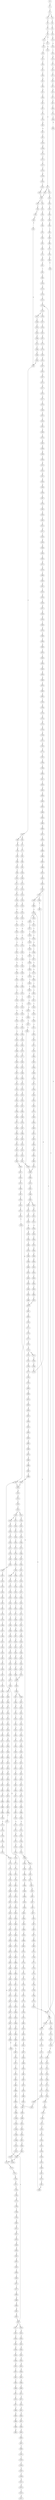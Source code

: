 strict digraph  {
	S0 -> S1 [ label = G ];
	S1 -> S2 [ label = C ];
	S2 -> S3 [ label = G ];
	S2 -> S4 [ label = T ];
	S3 -> S5 [ label = T ];
	S4 -> S6 [ label = T ];
	S5 -> S7 [ label = C ];
	S6 -> S8 [ label = C ];
	S7 -> S9 [ label = G ];
	S8 -> S10 [ label = G ];
	S9 -> S11 [ label = A ];
	S9 -> S12 [ label = T ];
	S10 -> S13 [ label = A ];
	S11 -> S14 [ label = A ];
	S12 -> S15 [ label = G ];
	S13 -> S16 [ label = A ];
	S14 -> S17 [ label = C ];
	S15 -> S18 [ label = C ];
	S16 -> S19 [ label = C ];
	S17 -> S20 [ label = C ];
	S17 -> S21 [ label = A ];
	S18 -> S22 [ label = A ];
	S19 -> S23 [ label = A ];
	S20 -> S24 [ label = T ];
	S21 -> S25 [ label = C ];
	S22 -> S26 [ label = T ];
	S23 -> S27 [ label = C ];
	S24 -> S28 [ label = T ];
	S24 -> S29 [ label = G ];
	S25 -> S30 [ label = C ];
	S26 -> S31 [ label = C ];
	S27 -> S32 [ label = G ];
	S28 -> S33 [ label = C ];
	S29 -> S34 [ label = T ];
	S30 -> S35 [ label = C ];
	S31 -> S36 [ label = C ];
	S32 -> S37 [ label = C ];
	S33 -> S38 [ label = G ];
	S34 -> S39 [ label = C ];
	S35 -> S40 [ label = G ];
	S36 -> S41 [ label = G ];
	S37 -> S42 [ label = G ];
	S38 -> S43 [ label = T ];
	S39 -> S44 [ label = G ];
	S40 -> S45 [ label = T ];
	S41 -> S46 [ label = C ];
	S42 -> S47 [ label = C ];
	S43 -> S48 [ label = A ];
	S44 -> S49 [ label = C ];
	S45 -> S50 [ label = A ];
	S46 -> S51 [ label = A ];
	S47 -> S52 [ label = A ];
	S48 -> S53 [ label = C ];
	S49 -> S54 [ label = G ];
	S50 -> S55 [ label = C ];
	S51 -> S56 [ label = C ];
	S52 -> S57 [ label = C ];
	S53 -> S58 [ label = T ];
	S54 -> S59 [ label = C ];
	S55 -> S60 [ label = G ];
	S56 -> S61 [ label = G ];
	S57 -> S62 [ label = G ];
	S58 -> S63 [ label = T ];
	S59 -> S64 [ label = G ];
	S59 -> S65 [ label = A ];
	S60 -> S66 [ label = T ];
	S61 -> S67 [ label = T ];
	S62 -> S68 [ label = T ];
	S63 -> S69 [ label = C ];
	S64 -> S70 [ label = A ];
	S65 -> S71 [ label = A ];
	S66 -> S72 [ label = C ];
	S67 -> S73 [ label = C ];
	S68 -> S74 [ label = C ];
	S69 -> S75 [ label = A ];
	S70 -> S76 [ label = G ];
	S71 -> S77 [ label = C ];
	S72 -> S78 [ label = C ];
	S73 -> S79 [ label = G ];
	S74 -> S80 [ label = C ];
	S75 -> S81 [ label = A ];
	S76 -> S82 [ label = C ];
	S77 -> S83 [ label = C ];
	S78 -> S84 [ label = A ];
	S79 -> S85 [ label = A ];
	S80 -> S86 [ label = A ];
	S81 -> S87 [ label = G ];
	S82 -> S88 [ label = A ];
	S83 -> S89 [ label = C ];
	S84 -> S90 [ label = G ];
	S85 -> S91 [ label = G ];
	S86 -> S92 [ label = G ];
	S87 -> S93 [ label = C ];
	S88 -> S94 [ label = G ];
	S89 -> S95 [ label = G ];
	S90 -> S96 [ label = C ];
	S91 -> S97 [ label = C ];
	S92 -> S96 [ label = C ];
	S93 -> S98 [ label = G ];
	S94 -> S99 [ label = T ];
	S95 -> S100 [ label = T ];
	S96 -> S101 [ label = T ];
	S96 -> S102 [ label = G ];
	S97 -> S103 [ label = G ];
	S98 -> S104 [ label = A ];
	S99 -> S105 [ label = G ];
	S100 -> S106 [ label = A ];
	S101 -> S107 [ label = T ];
	S102 -> S108 [ label = A ];
	S103 -> S109 [ label = A ];
	S104 -> S110 [ label = G ];
	S105 -> S111 [ label = C ];
	S106 -> S112 [ label = C ];
	S107 -> S113 [ label = C ];
	S108 -> S114 [ label = G ];
	S109 -> S115 [ label = G ];
	S110 -> S116 [ label = T ];
	S111 -> S117 [ label = A ];
	S112 -> S118 [ label = A ];
	S113 -> S119 [ label = A ];
	S114 -> S120 [ label = T ];
	S115 -> S121 [ label = T ];
	S116 -> S122 [ label = C ];
	S117 -> S123 [ label = A ];
	S118 -> S124 [ label = G ];
	S119 -> S125 [ label = C ];
	S120 -> S126 [ label = C ];
	S121 -> S127 [ label = C ];
	S122 -> S128 [ label = C ];
	S123 -> S129 [ label = C ];
	S124 -> S130 [ label = C ];
	S125 -> S131 [ label = G ];
	S126 -> S128 [ label = C ];
	S126 -> S132 [ label = T ];
	S127 -> S133 [ label = G ];
	S128 -> S134 [ label = C ];
	S129 -> S135 [ label = A ];
	S130 -> S136 [ label = A ];
	S131 -> S137 [ label = C ];
	S132 -> S138 [ label = C ];
	S133 -> S139 [ label = A ];
	S134 -> S140 [ label = T ];
	S134 -> S141 [ label = G ];
	S135 -> S142 [ label = G ];
	S136 -> S143 [ label = G ];
	S137 -> S144 [ label = C ];
	S138 -> S145 [ label = G ];
	S139 -> S146 [ label = A ];
	S140 -> S147 [ label = C ];
	S141 -> S148 [ label = C ];
	S142 -> S149 [ label = C ];
	S143 -> S150 [ label = G ];
	S144 -> S151 [ label = C ];
	S145 -> S152 [ label = T ];
	S146 -> S153 [ label = C ];
	S147 -> S154 [ label = C ];
	S148 -> S155 [ label = C ];
	S149 -> S156 [ label = T ];
	S150 -> S157 [ label = T ];
	S151 -> S158 [ label = T ];
	S152 -> S159 [ label = C ];
	S153 -> S160 [ label = C ];
	S154 -> S161 [ label = G ];
	S155 -> S162 [ label = T ];
	S156 -> S163 [ label = A ];
	S157 -> S164 [ label = G ];
	S158 -> S165 [ label = T ];
	S159 -> S166 [ label = T ];
	S160 -> S24 [ label = T ];
	S161 -> S167 [ label = G ];
	S162 -> S168 [ label = G ];
	S163 -> S169 [ label = C ];
	S164 -> S170 [ label = C ];
	S165 -> S171 [ label = C ];
	S166 -> S172 [ label = G ];
	S167 -> S173 [ label = T ];
	S168 -> S174 [ label = T ];
	S169 -> S175 [ label = G ];
	S170 -> S176 [ label = A ];
	S171 -> S177 [ label = A ];
	S172 -> S178 [ label = T ];
	S173 -> S179 [ label = C ];
	S174 -> S180 [ label = C ];
	S175 -> S181 [ label = A ];
	S176 -> S182 [ label = C ];
	S177 -> S183 [ label = T ];
	S178 -> S184 [ label = T ];
	S179 -> S185 [ label = T ];
	S180 -> S186 [ label = G ];
	S181 -> S187 [ label = G ];
	S182 -> S188 [ label = G ];
	S183 -> S189 [ label = C ];
	S184 -> S190 [ label = C ];
	S185 -> S191 [ label = G ];
	S186 -> S192 [ label = C ];
	S187 -> S193 [ label = A ];
	S188 -> S194 [ label = C ];
	S189 -> S195 [ label = C ];
	S190 -> S196 [ label = C ];
	S191 -> S197 [ label = G ];
	S192 -> S54 [ label = G ];
	S193 -> S198 [ label = A ];
	S194 -> S199 [ label = G ];
	S195 -> S200 [ label = A ];
	S196 -> S201 [ label = G ];
	S197 -> S202 [ label = A ];
	S198 -> S203 [ label = C ];
	S199 -> S204 [ label = G ];
	S200 -> S205 [ label = G ];
	S201 -> S206 [ label = T ];
	S202 -> S207 [ label = G ];
	S203 -> S208 [ label = T ];
	S204 -> S209 [ label = T ];
	S205 -> S210 [ label = A ];
	S206 -> S211 [ label = G ];
	S207 -> S212 [ label = G ];
	S208 -> S213 [ label = G ];
	S209 -> S214 [ label = G ];
	S210 -> S215 [ label = A ];
	S211 -> S216 [ label = G ];
	S212 -> S217 [ label = G ];
	S213 -> S218 [ label = G ];
	S214 -> S219 [ label = C ];
	S215 -> S220 [ label = C ];
	S216 -> S221 [ label = C ];
	S217 -> S222 [ label = T ];
	S218 -> S223 [ label = C ];
	S219 -> S224 [ label = C ];
	S220 -> S225 [ label = C ];
	S221 -> S226 [ label = C ];
	S222 -> S227 [ label = G ];
	S223 -> S228 [ label = G ];
	S224 -> S229 [ label = G ];
	S225 -> S230 [ label = A ];
	S225 -> S231 [ label = G ];
	S226 -> S232 [ label = C ];
	S227 -> S233 [ label = T ];
	S228 -> S234 [ label = C ];
	S229 -> S235 [ label = C ];
	S230 -> S236 [ label = G ];
	S230 -> S237 [ label = C ];
	S231 -> S238 [ label = G ];
	S232 -> S239 [ label = G ];
	S233 -> S240 [ label = T ];
	S234 -> S241 [ label = A ];
	S235 -> S242 [ label = A ];
	S236 -> S243 [ label = A ];
	S237 -> S244 [ label = C ];
	S238 -> S245 [ label = A ];
	S239 -> S246 [ label = T ];
	S240 -> S247 [ label = C ];
	S241 -> S248 [ label = G ];
	S242 -> S249 [ label = A ];
	S243 -> S250 [ label = C ];
	S244 -> S251 [ label = A ];
	S245 -> S252 [ label = C ];
	S246 -> S253 [ label = C ];
	S247 -> S254 [ label = C ];
	S248 -> S255 [ label = C ];
	S249 -> S256 [ label = C ];
	S250 -> S257 [ label = T ];
	S251 -> S258 [ label = C ];
	S252 -> S259 [ label = G ];
	S253 -> S260 [ label = C ];
	S254 -> S261 [ label = A ];
	S255 -> S262 [ label = G ];
	S256 -> S263 [ label = C ];
	S257 -> S264 [ label = C ];
	S258 -> S265 [ label = C ];
	S259 -> S266 [ label = C ];
	S260 -> S267 [ label = A ];
	S261 -> S268 [ label = G ];
	S262 -> S269 [ label = G ];
	S263 -> S270 [ label = A ];
	S264 -> S271 [ label = C ];
	S265 -> S272 [ label = C ];
	S266 -> S273 [ label = C ];
	S267 -> S274 [ label = G ];
	S268 -> S275 [ label = C ];
	S269 -> S276 [ label = G ];
	S270 -> S277 [ label = G ];
	S271 -> S278 [ label = C ];
	S272 -> S279 [ label = C ];
	S273 -> S280 [ label = C ];
	S274 -> S281 [ label = T ];
	S275 -> S282 [ label = A ];
	S276 -> S283 [ label = T ];
	S277 -> S284 [ label = T ];
	S278 -> S285 [ label = A ];
	S279 -> S286 [ label = T ];
	S280 -> S287 [ label = A ];
	S281 -> S288 [ label = A ];
	S282 -> S289 [ label = G ];
	S283 -> S290 [ label = G ];
	S284 -> S291 [ label = C ];
	S285 -> S292 [ label = T ];
	S286 -> S293 [ label = T ];
	S287 -> S294 [ label = T ];
	S288 -> S295 [ label = G ];
	S289 -> S296 [ label = A ];
	S290 -> S297 [ label = C ];
	S291 -> S298 [ label = G ];
	S292 -> S299 [ label = C ];
	S293 -> S300 [ label = C ];
	S294 -> S301 [ label = C ];
	S295 -> S302 [ label = G ];
	S295 -> S303 [ label = C ];
	S296 -> S304 [ label = T ];
	S297 -> S305 [ label = C ];
	S298 -> S306 [ label = C ];
	S299 -> S307 [ label = T ];
	S300 -> S308 [ label = C ];
	S300 -> S309 [ label = G ];
	S301 -> S310 [ label = G ];
	S302 -> S311 [ label = G ];
	S303 -> S312 [ label = T ];
	S304 -> S313 [ label = A ];
	S305 -> S314 [ label = G ];
	S306 -> S315 [ label = G ];
	S307 -> S316 [ label = G ];
	S308 -> S317 [ label = T ];
	S309 -> S318 [ label = A ];
	S310 -> S319 [ label = T ];
	S311 -> S320 [ label = T ];
	S312 -> S321 [ label = C ];
	S313 -> S322 [ label = A ];
	S314 -> S323 [ label = C ];
	S315 -> S324 [ label = C ];
	S316 -> S325 [ label = C ];
	S317 -> S326 [ label = G ];
	S318 -> S327 [ label = T ];
	S319 -> S328 [ label = C ];
	S320 -> S329 [ label = C ];
	S321 -> S330 [ label = C ];
	S322 -> S331 [ label = A ];
	S323 -> S332 [ label = C ];
	S324 -> S333 [ label = A ];
	S325 -> S334 [ label = C ];
	S326 -> S335 [ label = T ];
	S327 -> S336 [ label = C ];
	S328 -> S337 [ label = C ];
	S329 -> S338 [ label = A ];
	S330 -> S339 [ label = A ];
	S331 -> S340 [ label = A ];
	S332 -> S341 [ label = G ];
	S333 -> S342 [ label = G ];
	S334 -> S343 [ label = A ];
	S335 -> S344 [ label = C ];
	S336 -> S345 [ label = G ];
	S337 -> S346 [ label = T ];
	S338 -> S347 [ label = C ];
	S339 -> S348 [ label = C ];
	S340 -> S349 [ label = A ];
	S341 -> S350 [ label = G ];
	S342 -> S351 [ label = C ];
	S343 -> S352 [ label = G ];
	S344 -> S353 [ label = C ];
	S345 -> S354 [ label = T ];
	S346 -> S355 [ label = C ];
	S347 -> S356 [ label = T ];
	S348 -> S357 [ label = C ];
	S349 -> S358 [ label = C ];
	S350 -> S359 [ label = T ];
	S351 -> S360 [ label = C ];
	S352 -> S361 [ label = T ];
	S353 -> S362 [ label = T ];
	S354 -> S363 [ label = T ];
	S355 -> S364 [ label = T ];
	S356 -> S365 [ label = C ];
	S357 -> S366 [ label = G ];
	S358 -> S367 [ label = T ];
	S359 -> S368 [ label = G ];
	S360 -> S369 [ label = G ];
	S361 -> S370 [ label = C ];
	S362 -> S371 [ label = T ];
	S363 -> S372 [ label = T ];
	S364 -> S373 [ label = T ];
	S365 -> S374 [ label = G ];
	S366 -> S375 [ label = G ];
	S367 -> S376 [ label = T ];
	S368 -> S377 [ label = G ];
	S369 -> S378 [ label = G ];
	S370 -> S379 [ label = G ];
	S371 -> S380 [ label = G ];
	S372 -> S381 [ label = G ];
	S373 -> S382 [ label = C ];
	S374 -> S383 [ label = C ];
	S375 -> S384 [ label = A ];
	S376 -> S385 [ label = T ];
	S377 -> S386 [ label = T ];
	S378 -> S387 [ label = T ];
	S379 -> S388 [ label = T ];
	S380 -> S389 [ label = T ];
	S381 -> S390 [ label = T ];
	S382 -> S391 [ label = T ];
	S383 -> S392 [ label = T ];
	S384 -> S393 [ label = C ];
	S385 -> S394 [ label = G ];
	S386 -> S395 [ label = G ];
	S387 -> S396 [ label = G ];
	S388 -> S397 [ label = A ];
	S389 -> S398 [ label = A ];
	S390 -> S399 [ label = A ];
	S391 -> S400 [ label = C ];
	S392 -> S401 [ label = T ];
	S393 -> S402 [ label = G ];
	S394 -> S403 [ label = C ];
	S395 -> S404 [ label = G ];
	S396 -> S405 [ label = G ];
	S397 -> S406 [ label = A ];
	S398 -> S407 [ label = G ];
	S399 -> S408 [ label = G ];
	S400 -> S409 [ label = G ];
	S401 -> S410 [ label = C ];
	S402 -> S411 [ label = T ];
	S403 -> S412 [ label = C ];
	S404 -> S413 [ label = A ];
	S405 -> S414 [ label = A ];
	S406 -> S415 [ label = G ];
	S407 -> S416 [ label = G ];
	S408 -> S417 [ label = G ];
	S409 -> S418 [ label = G ];
	S410 -> S419 [ label = A ];
	S411 -> S420 [ label = C ];
	S412 -> S421 [ label = G ];
	S413 -> S422 [ label = A ];
	S414 -> S423 [ label = A ];
	S415 -> S424 [ label = A ];
	S416 -> S425 [ label = A ];
	S417 -> S426 [ label = A ];
	S418 -> S427 [ label = A ];
	S419 -> S428 [ label = T ];
	S420 -> S429 [ label = G ];
	S421 -> S430 [ label = T ];
	S422 -> S431 [ label = C ];
	S423 -> S432 [ label = G ];
	S424 -> S433 [ label = C ];
	S425 -> S434 [ label = G ];
	S426 -> S435 [ label = A ];
	S427 -> S436 [ label = G ];
	S428 -> S437 [ label = C ];
	S429 -> S438 [ label = T ];
	S430 -> S439 [ label = A ];
	S431 -> S440 [ label = C ];
	S432 -> S441 [ label = A ];
	S433 -> S442 [ label = G ];
	S434 -> S443 [ label = A ];
	S435 -> S444 [ label = A ];
	S436 -> S445 [ label = A ];
	S437 -> S446 [ label = C ];
	S438 -> S447 [ label = G ];
	S439 -> S448 [ label = G ];
	S440 -> S449 [ label = T ];
	S441 -> S450 [ label = A ];
	S442 -> S451 [ label = G ];
	S443 -> S452 [ label = G ];
	S444 -> S453 [ label = G ];
	S445 -> S454 [ label = G ];
	S446 -> S200 [ label = A ];
	S447 -> S455 [ label = A ];
	S448 -> S456 [ label = C ];
	S449 -> S457 [ label = C ];
	S450 -> S458 [ label = C ];
	S451 -> S459 [ label = C ];
	S452 -> S460 [ label = G ];
	S453 -> S461 [ label = G ];
	S454 -> S462 [ label = G ];
	S455 -> S463 [ label = C ];
	S456 -> S464 [ label = C ];
	S457 -> S465 [ label = G ];
	S458 -> S466 [ label = G ];
	S459 -> S467 [ label = T ];
	S460 -> S468 [ label = T ];
	S461 -> S469 [ label = T ];
	S462 -> S470 [ label = T ];
	S463 -> S471 [ label = C ];
	S464 -> S472 [ label = G ];
	S465 -> S473 [ label = G ];
	S466 -> S474 [ label = G ];
	S467 -> S475 [ label = C ];
	S468 -> S476 [ label = C ];
	S469 -> S477 [ label = C ];
	S470 -> S476 [ label = C ];
	S471 -> S478 [ label = G ];
	S472 -> S479 [ label = G ];
	S473 -> S480 [ label = C ];
	S474 -> S481 [ label = C ];
	S475 -> S482 [ label = T ];
	S476 -> S483 [ label = C ];
	S477 -> S484 [ label = C ];
	S478 -> S485 [ label = G ];
	S479 -> S486 [ label = T ];
	S480 -> S487 [ label = A ];
	S481 -> S488 [ label = A ];
	S482 -> S489 [ label = C ];
	S483 -> S490 [ label = C ];
	S484 -> S491 [ label = C ];
	S485 -> S492 [ label = T ];
	S486 -> S493 [ label = G ];
	S487 -> S494 [ label = C ];
	S488 -> S495 [ label = C ];
	S489 -> S496 [ label = G ];
	S490 -> S497 [ label = A ];
	S490 -> S498 [ label = G ];
	S491 -> S499 [ label = G ];
	S492 -> S500 [ label = C ];
	S493 -> S501 [ label = A ];
	S494 -> S502 [ label = G ];
	S495 -> S503 [ label = C ];
	S495 -> S504 [ label = T ];
	S496 -> S505 [ label = A ];
	S497 -> S506 [ label = G ];
	S498 -> S507 [ label = G ];
	S499 -> S508 [ label = A ];
	S500 -> S509 [ label = G ];
	S501 -> S510 [ label = C ];
	S502 -> S511 [ label = C ];
	S503 -> S512 [ label = G ];
	S504 -> S513 [ label = G ];
	S505 -> S514 [ label = A ];
	S506 -> S515 [ label = A ];
	S507 -> S516 [ label = A ];
	S508 -> S517 [ label = A ];
	S509 -> S518 [ label = C ];
	S510 -> S519 [ label = G ];
	S511 -> S520 [ label = G ];
	S512 -> S521 [ label = G ];
	S513 -> S522 [ label = G ];
	S514 -> S523 [ label = G ];
	S515 -> S524 [ label = G ];
	S516 -> S525 [ label = G ];
	S517 -> S526 [ label = G ];
	S518 -> S527 [ label = G ];
	S519 -> S528 [ label = T ];
	S520 -> S529 [ label = C ];
	S521 -> S530 [ label = G ];
	S522 -> S531 [ label = G ];
	S523 -> S532 [ label = T ];
	S524 -> S533 [ label = C ];
	S525 -> S534 [ label = G ];
	S526 -> S535 [ label = T ];
	S527 -> S536 [ label = T ];
	S528 -> S537 [ label = G ];
	S529 -> S538 [ label = G ];
	S530 -> S539 [ label = A ];
	S531 -> S540 [ label = A ];
	S532 -> S541 [ label = C ];
	S533 -> S542 [ label = C ];
	S534 -> S543 [ label = C ];
	S535 -> S544 [ label = C ];
	S536 -> S545 [ label = A ];
	S537 -> S546 [ label = G ];
	S538 -> S547 [ label = C ];
	S538 -> S548 [ label = G ];
	S539 -> S549 [ label = A ];
	S540 -> S550 [ label = A ];
	S541 -> S551 [ label = G ];
	S542 -> S552 [ label = A ];
	S543 -> S553 [ label = G ];
	S544 -> S554 [ label = G ];
	S545 -> S555 [ label = G ];
	S546 -> S556 [ label = G ];
	S547 -> S557 [ label = G ];
	S548 -> S558 [ label = C ];
	S549 -> S559 [ label = T ];
	S550 -> S560 [ label = C ];
	S551 -> S561 [ label = C ];
	S552 -> S562 [ label = C ];
	S553 -> S563 [ label = T ];
	S554 -> S564 [ label = A ];
	S555 -> S565 [ label = C ];
	S556 -> S566 [ label = T ];
	S557 -> S567 [ label = T ];
	S558 -> S568 [ label = T ];
	S559 -> S569 [ label = T ];
	S560 -> S570 [ label = T ];
	S561 -> S571 [ label = G ];
	S562 -> S572 [ label = G ];
	S563 -> S573 [ label = G ];
	S564 -> S574 [ label = G ];
	S565 -> S575 [ label = C ];
	S566 -> S576 [ label = A ];
	S567 -> S577 [ label = C ];
	S568 -> S578 [ label = G ];
	S569 -> S579 [ label = G ];
	S570 -> S580 [ label = G ];
	S571 -> S581 [ label = G ];
	S572 -> S582 [ label = G ];
	S573 -> S583 [ label = G ];
	S574 -> S584 [ label = G ];
	S575 -> S585 [ label = G ];
	S576 -> S586 [ label = C ];
	S577 -> S587 [ label = G ];
	S578 -> S588 [ label = G ];
	S579 -> S589 [ label = A ];
	S580 -> S590 [ label = G ];
	S581 -> S591 [ label = C ];
	S582 -> S592 [ label = T ];
	S583 -> S593 [ label = T ];
	S584 -> S594 [ label = T ];
	S585 -> S595 [ label = C ];
	S586 -> S596 [ label = T ];
	S587 -> S597 [ label = A ];
	S588 -> S598 [ label = A ];
	S589 -> S599 [ label = A ];
	S590 -> S600 [ label = A ];
	S591 -> S601 [ label = T ];
	S592 -> S602 [ label = T ];
	S593 -> S603 [ label = A ];
	S594 -> S604 [ label = A ];
	S595 -> S605 [ label = T ];
	S596 -> S606 [ label = A ];
	S597 -> S607 [ label = C ];
	S598 -> S608 [ label = A ];
	S599 -> S609 [ label = C ];
	S600 -> S610 [ label = C ];
	S601 -> S611 [ label = A ];
	S602 -> S612 [ label = A ];
	S603 -> S613 [ label = T ];
	S604 -> S614 [ label = T ];
	S605 -> S615 [ label = G ];
	S606 -> S616 [ label = T ];
	S607 -> S617 [ label = G ];
	S608 -> S618 [ label = T ];
	S609 -> S619 [ label = C ];
	S610 -> S620 [ label = C ];
	S611 -> S621 [ label = T ];
	S612 -> S622 [ label = C ];
	S613 -> S623 [ label = G ];
	S614 -> S624 [ label = A ];
	S615 -> S625 [ label = G ];
	S616 -> S626 [ label = T ];
	S617 -> S627 [ label = C ];
	S618 -> S628 [ label = G ];
	S619 -> S629 [ label = C ];
	S620 -> S630 [ label = C ];
	S621 -> S631 [ label = A ];
	S622 -> S632 [ label = T ];
	S623 -> S633 [ label = A ];
	S624 -> S634 [ label = A ];
	S625 -> S635 [ label = A ];
	S626 -> S636 [ label = G ];
	S627 -> S637 [ label = G ];
	S628 -> S638 [ label = G ];
	S629 -> S639 [ label = G ];
	S630 -> S640 [ label = G ];
	S631 -> S641 [ label = G ];
	S632 -> S642 [ label = G ];
	S633 -> S643 [ label = G ];
	S634 -> S644 [ label = G ];
	S635 -> S645 [ label = A ];
	S636 -> S646 [ label = G ];
	S637 -> S647 [ label = C ];
	S638 -> S648 [ label = G ];
	S639 -> S649 [ label = T ];
	S640 -> S650 [ label = T ];
	S641 -> S651 [ label = T ];
	S642 -> S652 [ label = C ];
	S643 -> S653 [ label = C ];
	S644 -> S654 [ label = T ];
	S645 -> S655 [ label = G ];
	S646 -> S656 [ label = A ];
	S647 -> S657 [ label = C ];
	S648 -> S658 [ label = G ];
	S649 -> S659 [ label = C ];
	S650 -> S660 [ label = C ];
	S651 -> S661 [ label = A ];
	S652 -> S662 [ label = A ];
	S653 -> S663 [ label = G ];
	S654 -> S664 [ label = C ];
	S655 -> S665 [ label = A ];
	S656 -> S666 [ label = A ];
	S657 -> S667 [ label = T ];
	S658 -> S668 [ label = T ];
	S659 -> S669 [ label = T ];
	S660 -> S670 [ label = T ];
	S661 -> S671 [ label = G ];
	S662 -> S672 [ label = G ];
	S663 -> S673 [ label = G ];
	S664 -> S674 [ label = G ];
	S665 -> S675 [ label = A ];
	S666 -> S676 [ label = C ];
	S667 -> S677 [ label = C ];
	S668 -> S678 [ label = C ];
	S669 -> S679 [ label = C ];
	S670 -> S679 [ label = C ];
	S671 -> S680 [ label = C ];
	S672 -> S681 [ label = A ];
	S673 -> S682 [ label = T ];
	S674 -> S683 [ label = T ];
	S675 -> S458 [ label = C ];
	S676 -> S684 [ label = G ];
	S677 -> S685 [ label = G ];
	S678 -> S686 [ label = C ];
	S679 -> S687 [ label = G ];
	S680 -> S688 [ label = C ];
	S681 -> S689 [ label = C ];
	S682 -> S690 [ label = C ];
	S683 -> S691 [ label = G ];
	S684 -> S692 [ label = G ];
	S685 -> S693 [ label = G ];
	S686 -> S694 [ label = G ];
	S687 -> S695 [ label = G ];
	S688 -> S696 [ label = G ];
	S689 -> S697 [ label = G ];
	S690 -> S698 [ label = G ];
	S691 -> S699 [ label = G ];
	S692 -> S700 [ label = T ];
	S693 -> S701 [ label = G ];
	S694 -> S702 [ label = C ];
	S695 -> S703 [ label = C ];
	S696 -> S704 [ label = A ];
	S697 -> S705 [ label = G ];
	S698 -> S706 [ label = C ];
	S699 -> S707 [ label = T ];
	S700 -> S708 [ label = A ];
	S701 -> S709 [ label = C ];
	S702 -> S710 [ label = C ];
	S703 -> S711 [ label = A ];
	S704 -> S712 [ label = A ];
	S705 -> S713 [ label = A ];
	S706 -> S714 [ label = A ];
	S707 -> S715 [ label = A ];
	S708 -> S716 [ label = C ];
	S709 -> S717 [ label = T ];
	S710 -> S718 [ label = G ];
	S711 -> S719 [ label = C ];
	S712 -> S720 [ label = A ];
	S713 -> S721 [ label = C ];
	S714 -> S722 [ label = C ];
	S715 -> S723 [ label = C ];
	S716 -> S724 [ label = G ];
	S717 -> S725 [ label = C ];
	S718 -> S726 [ label = G ];
	S719 -> S727 [ label = C ];
	S720 -> S728 [ label = C ];
	S721 -> S729 [ label = A ];
	S722 -> S730 [ label = G ];
	S723 -> S731 [ label = C ];
	S724 -> S732 [ label = A ];
	S725 -> S733 [ label = A ];
	S726 -> S734 [ label = A ];
	S727 -> S735 [ label = G ];
	S728 -> S736 [ label = C ];
	S729 -> S737 [ label = C ];
	S730 -> S738 [ label = C ];
	S731 -> S739 [ label = G ];
	S732 -> S740 [ label = A ];
	S733 -> S741 [ label = C ];
	S734 -> S742 [ label = A ];
	S735 -> S743 [ label = A ];
	S736 -> S744 [ label = C ];
	S737 -> S745 [ label = A ];
	S738 -> S746 [ label = G ];
	S739 -> S747 [ label = G ];
	S740 -> S748 [ label = G ];
	S741 -> S749 [ label = G ];
	S742 -> S750 [ label = C ];
	S743 -> S751 [ label = G ];
	S743 -> S752 [ label = A ];
	S744 -> S753 [ label = C ];
	S745 -> S754 [ label = C ];
	S746 -> S755 [ label = C ];
	S747 -> S756 [ label = T ];
	S748 -> S757 [ label = A ];
	S749 -> S758 [ label = T ];
	S750 -> S759 [ label = T ];
	S751 -> S760 [ label = T ];
	S752 -> S761 [ label = T ];
	S753 -> S762 [ label = G ];
	S754 -> S763 [ label = C ];
	S755 -> S538 [ label = G ];
	S756 -> S764 [ label = G ];
	S757 -> S765 [ label = A ];
	S758 -> S766 [ label = C ];
	S759 -> S767 [ label = G ];
	S760 -> S768 [ label = C ];
	S761 -> S769 [ label = G ];
	S762 -> S770 [ label = A ];
	S763 -> S771 [ label = T ];
	S764 -> S772 [ label = G ];
	S765 -> S773 [ label = G ];
	S766 -> S774 [ label = C ];
	S767 -> S775 [ label = C ];
	S768 -> S776 [ label = C ];
	S769 -> S777 [ label = T ];
	S770 -> S778 [ label = C ];
	S771 -> S779 [ label = C ];
	S772 -> S780 [ label = T ];
	S773 -> S781 [ label = T ];
	S774 -> S782 [ label = A ];
	S775 -> S783 [ label = A ];
	S776 -> S784 [ label = A ];
	S777 -> S785 [ label = A ];
	S778 -> S786 [ label = T ];
	S779 -> S787 [ label = T ];
	S780 -> S788 [ label = T ];
	S781 -> S789 [ label = G ];
	S782 -> S92 [ label = G ];
	S783 -> S790 [ label = A ];
	S784 -> S791 [ label = G ];
	S785 -> S792 [ label = G ];
	S786 -> S793 [ label = A ];
	S787 -> S794 [ label = A ];
	S788 -> S795 [ label = A ];
	S789 -> S796 [ label = T ];
	S790 -> S797 [ label = C ];
	S791 -> S798 [ label = T ];
	S791 -> S799 [ label = C ];
	S792 -> S800 [ label = T ];
	S793 -> S801 [ label = G ];
	S794 -> S802 [ label = G ];
	S795 -> S803 [ label = G ];
	S796 -> S804 [ label = C ];
	S797 -> S805 [ label = C ];
	S798 -> S806 [ label = A ];
	S799 -> S807 [ label = T ];
	S800 -> S808 [ label = T ];
	S801 -> S809 [ label = A ];
	S802 -> S810 [ label = A ];
	S803 -> S811 [ label = A ];
	S804 -> S812 [ label = C ];
	S805 -> S813 [ label = A ];
	S806 -> S295 [ label = G ];
	S807 -> S107 [ label = T ];
	S808 -> S814 [ label = T ];
	S809 -> S815 [ label = A ];
	S810 -> S816 [ label = A ];
	S811 -> S817 [ label = A ];
	S812 -> S818 [ label = T ];
	S813 -> S819 [ label = G ];
	S814 -> S820 [ label = C ];
	S815 -> S821 [ label = T ];
	S816 -> S822 [ label = C ];
	S817 -> S823 [ label = G ];
	S818 -> S824 [ label = G ];
	S819 -> S825 [ label = A ];
	S820 -> S826 [ label = A ];
	S821 -> S827 [ label = C ];
	S822 -> S828 [ label = G ];
	S823 -> S829 [ label = G ];
	S824 -> S830 [ label = G ];
	S825 -> S831 [ label = A ];
	S826 -> S832 [ label = C ];
	S827 -> S833 [ label = G ];
	S828 -> S834 [ label = A ];
	S829 -> S835 [ label = G ];
	S830 -> S836 [ label = C ];
	S831 -> S837 [ label = C ];
	S832 -> S838 [ label = T ];
	S833 -> S839 [ label = G ];
	S834 -> S840 [ label = G ];
	S835 -> S841 [ label = G ];
	S836 -> S842 [ label = C ];
	S837 -> S843 [ label = A ];
	S838 -> S844 [ label = C ];
	S839 -> S845 [ label = G ];
	S840 -> S846 [ label = G ];
	S841 -> S847 [ label = G ];
	S842 -> S848 [ label = T ];
	S843 -> S849 [ label = G ];
	S844 -> S850 [ label = C ];
	S845 -> S851 [ label = T ];
	S846 -> S852 [ label = T ];
	S847 -> S853 [ label = T ];
	S848 -> S854 [ label = G ];
	S849 -> S855 [ label = C ];
	S850 -> S856 [ label = T ];
	S851 -> S857 [ label = A ];
	S852 -> S858 [ label = G ];
	S853 -> S859 [ label = C ];
	S854 -> S860 [ label = G ];
	S855 -> S861 [ label = C ];
	S856 -> S862 [ label = T ];
	S857 -> S863 [ label = T ];
	S858 -> S864 [ label = T ];
	S859 -> S865 [ label = C ];
	S860 -> S866 [ label = G ];
	S861 -> S867 [ label = G ];
	S862 -> S868 [ label = T ];
	S863 -> S869 [ label = C ];
	S864 -> S870 [ label = C ];
	S865 -> S871 [ label = G ];
	S866 -> S872 [ label = T ];
	S867 -> S873 [ label = T ];
	S868 -> S874 [ label = C ];
	S869 -> S875 [ label = C ];
	S870 -> S876 [ label = C ];
	S871 -> S877 [ label = T ];
	S872 -> S878 [ label = C ];
	S873 -> S879 [ label = C ];
	S874 -> S880 [ label = A ];
	S875 -> S881 [ label = C ];
	S876 -> S882 [ label = C ];
	S877 -> S883 [ label = C ];
	S878 -> S884 [ label = C ];
	S879 -> S885 [ label = C ];
	S880 -> S886 [ label = T ];
	S881 -> S887 [ label = G ];
	S882 -> S888 [ label = T ];
	S883 -> S889 [ label = G ];
	S884 -> S890 [ label = C ];
	S885 -> S891 [ label = T ];
	S886 -> S892 [ label = C ];
	S887 -> S893 [ label = A ];
	S888 -> S894 [ label = G ];
	S889 -> S895 [ label = G ];
	S890 -> S896 [ label = G ];
	S891 -> S897 [ label = C ];
	S892 -> S898 [ label = C ];
	S893 -> S899 [ label = A ];
	S894 -> S900 [ label = T ];
	S895 -> S901 [ label = A ];
	S896 -> S902 [ label = A ];
	S897 -> S903 [ label = T ];
	S898 -> S904 [ label = A ];
	S899 -> S905 [ label = A ];
	S900 -> S906 [ label = C ];
	S901 -> S907 [ label = A ];
	S902 -> S908 [ label = G ];
	S903 -> S909 [ label = G ];
	S904 -> S205 [ label = G ];
	S905 -> S910 [ label = G ];
	S906 -> S911 [ label = C ];
	S907 -> S912 [ label = C ];
	S908 -> S913 [ label = T ];
	S909 -> S914 [ label = T ];
	S910 -> S915 [ label = T ];
	S911 -> S916 [ label = T ];
	S912 -> S917 [ label = A ];
	S912 -> S918 [ label = T ];
	S913 -> S919 [ label = C ];
	S914 -> S920 [ label = C ];
	S915 -> S921 [ label = G ];
	S916 -> S922 [ label = A ];
	S917 -> S923 [ label = G ];
	S918 -> S924 [ label = A ];
	S919 -> S925 [ label = C ];
	S920 -> S926 [ label = G ];
	S921 -> S927 [ label = T ];
	S922 -> S928 [ label = C ];
	S923 -> S929 [ label = G ];
	S924 -> S930 [ label = C ];
	S925 -> S784 [ label = A ];
	S926 -> S931 [ label = T ];
	S927 -> S932 [ label = C ];
	S928 -> S933 [ label = T ];
	S929 -> S934 [ label = A ];
	S930 -> S935 [ label = A ];
	S931 -> S936 [ label = G ];
	S932 -> S937 [ label = G ];
	S933 -> S938 [ label = A ];
	S934 -> S939 [ label = A ];
	S935 -> S940 [ label = A ];
	S936 -> S941 [ label = G ];
	S937 -> S942 [ label = T ];
	S938 -> S943 [ label = C ];
	S939 -> S944 [ label = T ];
	S940 -> S945 [ label = C ];
	S941 -> S946 [ label = T ];
	S942 -> S947 [ label = C ];
	S943 -> S948 [ label = C ];
	S944 -> S949 [ label = A ];
	S945 -> S950 [ label = G ];
	S946 -> S715 [ label = A ];
	S947 -> S951 [ label = G ];
	S948 -> S952 [ label = A ];
	S949 -> S953 [ label = G ];
	S950 -> S954 [ label = A ];
	S951 -> S955 [ label = G ];
	S952 -> S956 [ label = G ];
	S953 -> S957 [ label = T ];
	S954 -> S958 [ label = A ];
	S955 -> S959 [ label = A ];
	S956 -> S960 [ label = G ];
	S957 -> S961 [ label = C ];
	S958 -> S962 [ label = A ];
	S959 -> S963 [ label = A ];
	S960 -> S964 [ label = A ];
	S961 -> S965 [ label = T ];
	S962 -> S966 [ label = A ];
	S963 -> S912 [ label = C ];
	S964 -> S967 [ label = G ];
	S965 -> S968 [ label = C ];
	S966 -> S969 [ label = C ];
	S967 -> S970 [ label = A ];
	S968 -> S971 [ label = T ];
	S969 -> S972 [ label = A ];
	S970 -> S973 [ label = G ];
	S971 -> S974 [ label = C ];
	S972 -> S975 [ label = G ];
	S973 -> S976 [ label = T ];
	S974 -> S977 [ label = T ];
	S975 -> S978 [ label = A ];
	S976 -> S979 [ label = C ];
	S977 -> S980 [ label = G ];
	S978 -> S981 [ label = A ];
	S979 -> S982 [ label = A ];
	S980 -> S983 [ label = A ];
	S981 -> S984 [ label = G ];
	S982 -> S985 [ label = G ];
	S983 -> S986 [ label = G ];
	S984 -> S987 [ label = G ];
	S985 -> S988 [ label = G ];
	S986 -> S989 [ label = T ];
	S987 -> S990 [ label = G ];
	S988 -> S991 [ label = A ];
	S989 -> S992 [ label = A ];
	S990 -> S993 [ label = G ];
	S991 -> S994 [ label = C ];
	S993 -> S995 [ label = T ];
	S994 -> S996 [ label = C ];
	S995 -> S997 [ label = C ];
	S996 -> S998 [ label = A ];
	S997 -> S999 [ label = T ];
	S998 -> S1000 [ label = G ];
	S999 -> S1001 [ label = C ];
	S1000 -> S1002 [ label = T ];
	S1001 -> S1003 [ label = T ];
	S1002 -> S1004 [ label = C ];
	S1003 -> S1005 [ label = C ];
	S1004 -> S1006 [ label = T ];
	S1005 -> S1007 [ label = G ];
	S1006 -> S1008 [ label = C ];
	S1007 -> S1009 [ label = T ];
	S1008 -> S1010 [ label = T ];
	S1009 -> S1011 [ label = G ];
	S1010 -> S1012 [ label = G ];
	S1011 -> S1013 [ label = G ];
	S1012 -> S1014 [ label = T ];
	S1013 -> S1015 [ label = T ];
	S1014 -> S1016 [ label = A ];
	S1015 -> S1017 [ label = A ];
}
